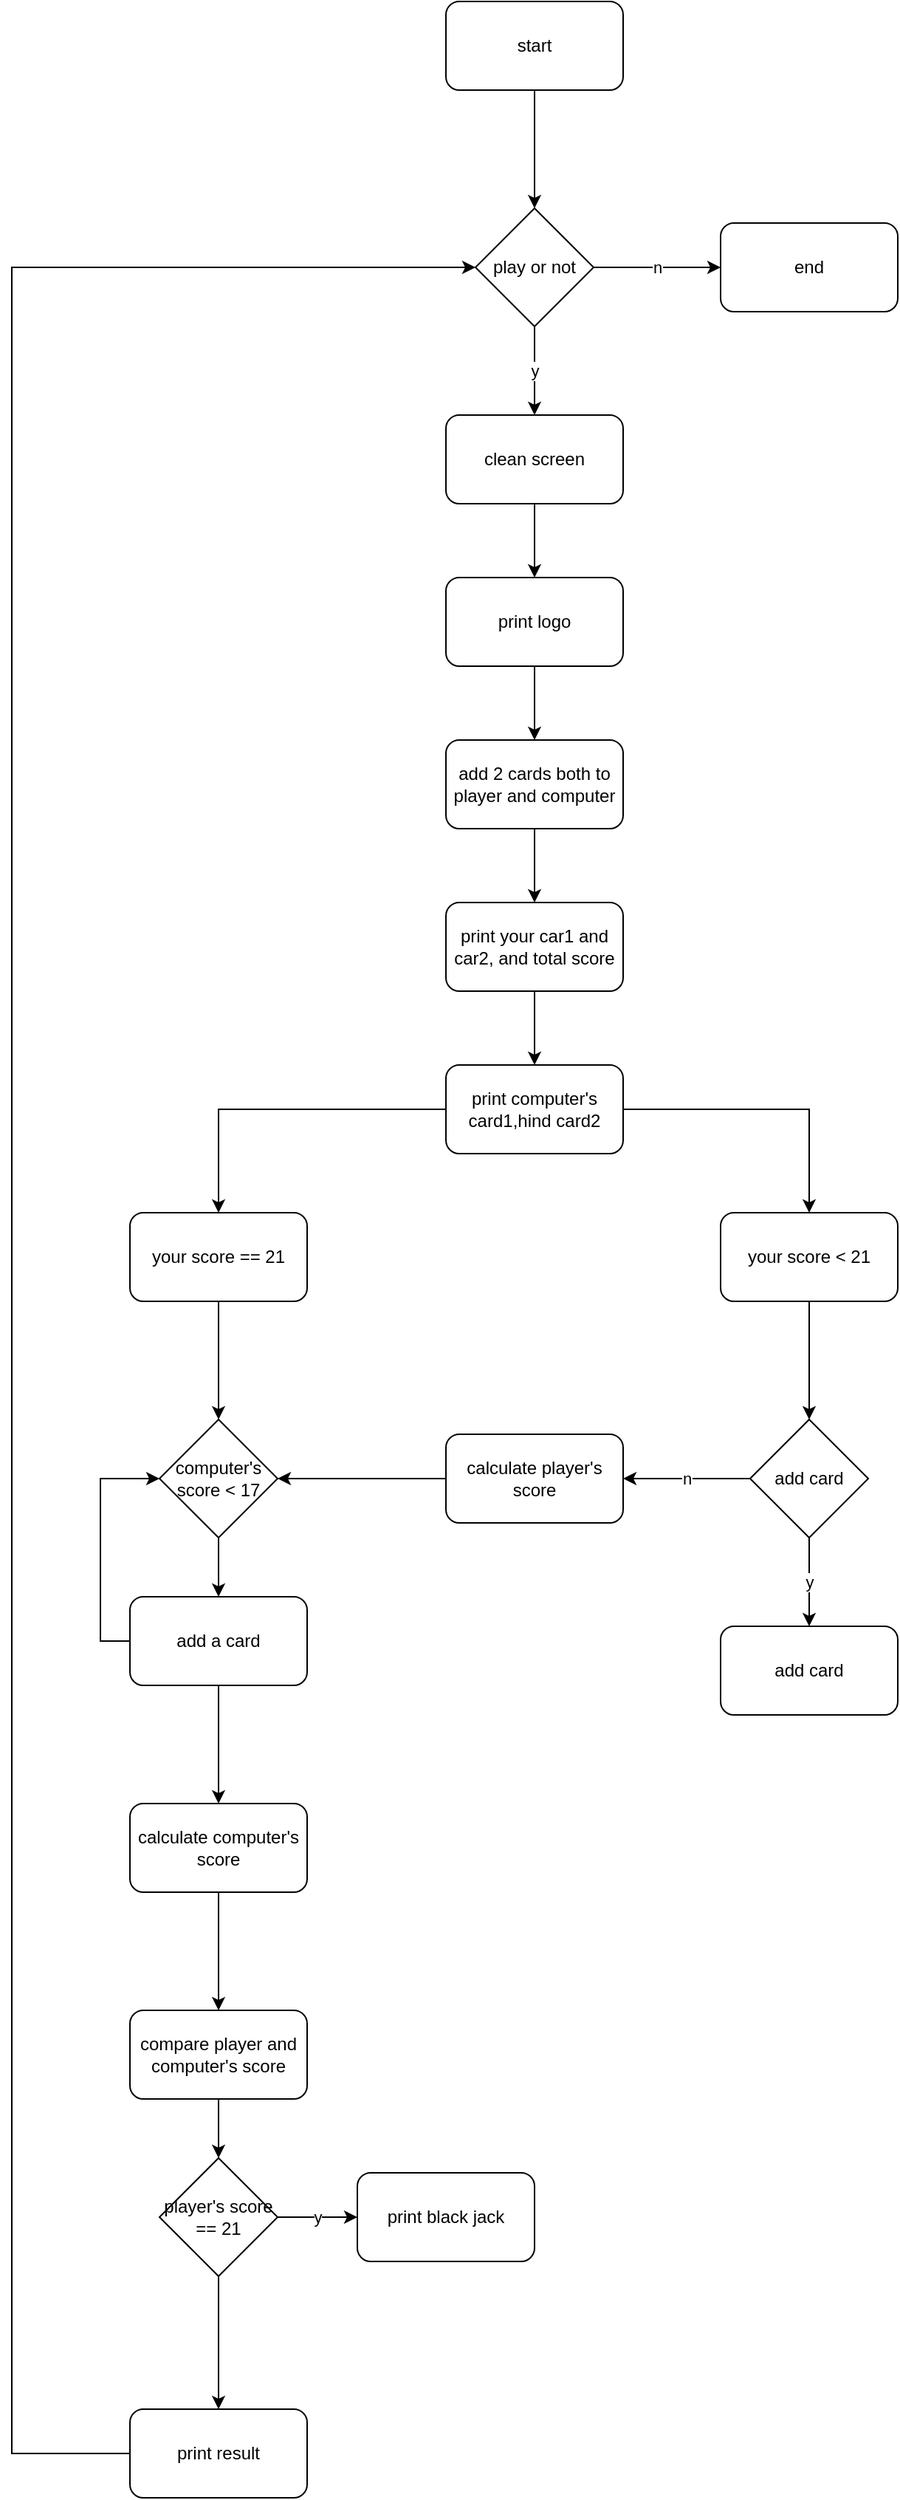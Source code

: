 <mxfile version="15.9.4" type="github">
  <diagram id="a8oWoHeUT2Bni0L-COV-" name="Page-1">
    <mxGraphModel dx="1662" dy="1931" grid="1" gridSize="10" guides="1" tooltips="1" connect="1" arrows="1" fold="1" page="1" pageScale="1" pageWidth="827" pageHeight="1169" math="0" shadow="0">
      <root>
        <mxCell id="0" />
        <mxCell id="1" parent="0" />
        <mxCell id="cRxy442TNQV_FxtYdbgl-3" value="" style="edgeStyle=orthogonalEdgeStyle;rounded=0;orthogonalLoop=1;jettySize=auto;html=1;" edge="1" parent="1" source="cRxy442TNQV_FxtYdbgl-1">
          <mxGeometry relative="1" as="geometry">
            <mxPoint x="414" y="30" as="targetPoint" />
          </mxGeometry>
        </mxCell>
        <mxCell id="cRxy442TNQV_FxtYdbgl-1" value="start" style="rounded=1;whiteSpace=wrap;html=1;" vertex="1" parent="1">
          <mxGeometry x="354" y="-110" width="120" height="60" as="geometry" />
        </mxCell>
        <mxCell id="cRxy442TNQV_FxtYdbgl-10" value="n" style="edgeStyle=orthogonalEdgeStyle;rounded=0;orthogonalLoop=1;jettySize=auto;html=1;" edge="1" parent="1" source="cRxy442TNQV_FxtYdbgl-6" target="cRxy442TNQV_FxtYdbgl-9">
          <mxGeometry relative="1" as="geometry" />
        </mxCell>
        <mxCell id="cRxy442TNQV_FxtYdbgl-103" value="y" style="edgeStyle=orthogonalEdgeStyle;rounded=0;orthogonalLoop=1;jettySize=auto;html=1;" edge="1" parent="1" source="cRxy442TNQV_FxtYdbgl-6" target="cRxy442TNQV_FxtYdbgl-102">
          <mxGeometry relative="1" as="geometry" />
        </mxCell>
        <mxCell id="cRxy442TNQV_FxtYdbgl-6" value="play or not" style="rhombus;whiteSpace=wrap;html=1;" vertex="1" parent="1">
          <mxGeometry x="374" y="30" width="80" height="80" as="geometry" />
        </mxCell>
        <mxCell id="cRxy442TNQV_FxtYdbgl-9" value="end" style="rounded=1;whiteSpace=wrap;html=1;" vertex="1" parent="1">
          <mxGeometry x="540" y="40" width="120" height="60" as="geometry" />
        </mxCell>
        <mxCell id="cRxy442TNQV_FxtYdbgl-28" style="edgeStyle=orthogonalEdgeStyle;rounded=0;orthogonalLoop=1;jettySize=auto;html=1;entryX=0.5;entryY=0;entryDx=0;entryDy=0;" edge="1" parent="1" source="cRxy442TNQV_FxtYdbgl-11" target="cRxy442TNQV_FxtYdbgl-27">
          <mxGeometry relative="1" as="geometry" />
        </mxCell>
        <mxCell id="cRxy442TNQV_FxtYdbgl-11" value="print logo" style="rounded=1;whiteSpace=wrap;html=1;" vertex="1" parent="1">
          <mxGeometry x="354" y="280" width="120" height="60" as="geometry" />
        </mxCell>
        <mxCell id="cRxy442TNQV_FxtYdbgl-16" value="" style="edgeStyle=orthogonalEdgeStyle;rounded=0;orthogonalLoop=1;jettySize=auto;html=1;" edge="1" parent="1" source="cRxy442TNQV_FxtYdbgl-13" target="cRxy442TNQV_FxtYdbgl-15">
          <mxGeometry relative="1" as="geometry" />
        </mxCell>
        <mxCell id="cRxy442TNQV_FxtYdbgl-13" value="print your car1 and&lt;br&gt;car2, and total score" style="whiteSpace=wrap;html=1;rounded=1;" vertex="1" parent="1">
          <mxGeometry x="354" y="500" width="120" height="60" as="geometry" />
        </mxCell>
        <mxCell id="cRxy442TNQV_FxtYdbgl-66" value="" style="edgeStyle=orthogonalEdgeStyle;rounded=0;orthogonalLoop=1;jettySize=auto;html=1;" edge="1" parent="1" source="cRxy442TNQV_FxtYdbgl-15" target="cRxy442TNQV_FxtYdbgl-65">
          <mxGeometry relative="1" as="geometry" />
        </mxCell>
        <mxCell id="cRxy442TNQV_FxtYdbgl-68" style="edgeStyle=orthogonalEdgeStyle;rounded=0;orthogonalLoop=1;jettySize=auto;html=1;" edge="1" parent="1" source="cRxy442TNQV_FxtYdbgl-15" target="cRxy442TNQV_FxtYdbgl-67">
          <mxGeometry relative="1" as="geometry" />
        </mxCell>
        <mxCell id="cRxy442TNQV_FxtYdbgl-15" value="print computer&#39;s card1,hind card2" style="whiteSpace=wrap;html=1;rounded=1;" vertex="1" parent="1">
          <mxGeometry x="354" y="610" width="120" height="60" as="geometry" />
        </mxCell>
        <mxCell id="cRxy442TNQV_FxtYdbgl-29" style="edgeStyle=orthogonalEdgeStyle;rounded=0;orthogonalLoop=1;jettySize=auto;html=1;" edge="1" parent="1" source="cRxy442TNQV_FxtYdbgl-27" target="cRxy442TNQV_FxtYdbgl-13">
          <mxGeometry relative="1" as="geometry" />
        </mxCell>
        <mxCell id="cRxy442TNQV_FxtYdbgl-27" value="add 2 cards both to player and computer&lt;br&gt;" style="rounded=1;whiteSpace=wrap;html=1;" vertex="1" parent="1">
          <mxGeometry x="354" y="390" width="120" height="60" as="geometry" />
        </mxCell>
        <mxCell id="cRxy442TNQV_FxtYdbgl-71" value="" style="edgeStyle=orthogonalEdgeStyle;rounded=0;orthogonalLoop=1;jettySize=auto;html=1;" edge="1" parent="1" source="cRxy442TNQV_FxtYdbgl-65">
          <mxGeometry relative="1" as="geometry">
            <mxPoint x="200" y="850" as="targetPoint" />
          </mxGeometry>
        </mxCell>
        <mxCell id="cRxy442TNQV_FxtYdbgl-65" value="your score == 21" style="whiteSpace=wrap;html=1;rounded=1;" vertex="1" parent="1">
          <mxGeometry x="140" y="710" width="120" height="60" as="geometry" />
        </mxCell>
        <mxCell id="cRxy442TNQV_FxtYdbgl-106" value="" style="edgeStyle=orthogonalEdgeStyle;rounded=0;orthogonalLoop=1;jettySize=auto;html=1;" edge="1" parent="1" source="cRxy442TNQV_FxtYdbgl-67">
          <mxGeometry relative="1" as="geometry">
            <mxPoint x="600" y="850" as="targetPoint" />
          </mxGeometry>
        </mxCell>
        <mxCell id="cRxy442TNQV_FxtYdbgl-67" value="your score &amp;lt; 21" style="rounded=1;whiteSpace=wrap;html=1;" vertex="1" parent="1">
          <mxGeometry x="540" y="710" width="120" height="60" as="geometry" />
        </mxCell>
        <mxCell id="cRxy442TNQV_FxtYdbgl-77" value="" style="edgeStyle=orthogonalEdgeStyle;rounded=0;orthogonalLoop=1;jettySize=auto;html=1;" edge="1" parent="1" source="cRxy442TNQV_FxtYdbgl-75" target="cRxy442TNQV_FxtYdbgl-76">
          <mxGeometry relative="1" as="geometry" />
        </mxCell>
        <mxCell id="cRxy442TNQV_FxtYdbgl-75" value="computer&#39;s score &amp;lt; 17" style="rhombus;whiteSpace=wrap;html=1;" vertex="1" parent="1">
          <mxGeometry x="160" y="850" width="80" height="80" as="geometry" />
        </mxCell>
        <mxCell id="cRxy442TNQV_FxtYdbgl-79" style="edgeStyle=orthogonalEdgeStyle;rounded=0;orthogonalLoop=1;jettySize=auto;html=1;exitX=0;exitY=0.5;exitDx=0;exitDy=0;entryX=0;entryY=0.5;entryDx=0;entryDy=0;" edge="1" parent="1" source="cRxy442TNQV_FxtYdbgl-76" target="cRxy442TNQV_FxtYdbgl-75">
          <mxGeometry relative="1" as="geometry" />
        </mxCell>
        <mxCell id="cRxy442TNQV_FxtYdbgl-81" value="" style="edgeStyle=orthogonalEdgeStyle;rounded=0;orthogonalLoop=1;jettySize=auto;html=1;" edge="1" parent="1" source="cRxy442TNQV_FxtYdbgl-76" target="cRxy442TNQV_FxtYdbgl-80">
          <mxGeometry relative="1" as="geometry" />
        </mxCell>
        <mxCell id="cRxy442TNQV_FxtYdbgl-76" value="add a card" style="rounded=1;whiteSpace=wrap;html=1;" vertex="1" parent="1">
          <mxGeometry x="140" y="970" width="120" height="60" as="geometry" />
        </mxCell>
        <mxCell id="cRxy442TNQV_FxtYdbgl-83" value="" style="edgeStyle=orthogonalEdgeStyle;rounded=0;orthogonalLoop=1;jettySize=auto;html=1;" edge="1" parent="1" source="cRxy442TNQV_FxtYdbgl-80" target="cRxy442TNQV_FxtYdbgl-82">
          <mxGeometry relative="1" as="geometry" />
        </mxCell>
        <mxCell id="cRxy442TNQV_FxtYdbgl-80" value="calculate computer&#39;s score" style="rounded=1;whiteSpace=wrap;html=1;" vertex="1" parent="1">
          <mxGeometry x="140" y="1110" width="120" height="60" as="geometry" />
        </mxCell>
        <mxCell id="cRxy442TNQV_FxtYdbgl-119" value="" style="edgeStyle=orthogonalEdgeStyle;rounded=0;orthogonalLoop=1;jettySize=auto;html=1;" edge="1" parent="1" source="cRxy442TNQV_FxtYdbgl-82" target="cRxy442TNQV_FxtYdbgl-118">
          <mxGeometry relative="1" as="geometry" />
        </mxCell>
        <mxCell id="cRxy442TNQV_FxtYdbgl-82" value="compare player and computer&#39;s score" style="whiteSpace=wrap;html=1;rounded=1;" vertex="1" parent="1">
          <mxGeometry x="140" y="1250" width="120" height="60" as="geometry" />
        </mxCell>
        <mxCell id="cRxy442TNQV_FxtYdbgl-104" value="" style="edgeStyle=orthogonalEdgeStyle;rounded=0;orthogonalLoop=1;jettySize=auto;html=1;" edge="1" parent="1" source="cRxy442TNQV_FxtYdbgl-102" target="cRxy442TNQV_FxtYdbgl-11">
          <mxGeometry relative="1" as="geometry" />
        </mxCell>
        <mxCell id="cRxy442TNQV_FxtYdbgl-102" value="clean screen" style="rounded=1;whiteSpace=wrap;html=1;" vertex="1" parent="1">
          <mxGeometry x="354" y="170" width="120" height="60" as="geometry" />
        </mxCell>
        <mxCell id="cRxy442TNQV_FxtYdbgl-110" value="n" style="edgeStyle=orthogonalEdgeStyle;rounded=0;orthogonalLoop=1;jettySize=auto;html=1;" edge="1" parent="1" source="cRxy442TNQV_FxtYdbgl-108" target="cRxy442TNQV_FxtYdbgl-109">
          <mxGeometry relative="1" as="geometry" />
        </mxCell>
        <mxCell id="cRxy442TNQV_FxtYdbgl-126" value="y" style="edgeStyle=orthogonalEdgeStyle;rounded=0;orthogonalLoop=1;jettySize=auto;html=1;" edge="1" parent="1" source="cRxy442TNQV_FxtYdbgl-108" target="cRxy442TNQV_FxtYdbgl-125">
          <mxGeometry relative="1" as="geometry" />
        </mxCell>
        <mxCell id="cRxy442TNQV_FxtYdbgl-108" value="add card" style="rhombus;whiteSpace=wrap;html=1;" vertex="1" parent="1">
          <mxGeometry x="560" y="850" width="80" height="80" as="geometry" />
        </mxCell>
        <mxCell id="cRxy442TNQV_FxtYdbgl-111" style="edgeStyle=orthogonalEdgeStyle;rounded=0;orthogonalLoop=1;jettySize=auto;html=1;entryX=1;entryY=0.5;entryDx=0;entryDy=0;" edge="1" parent="1" source="cRxy442TNQV_FxtYdbgl-109" target="cRxy442TNQV_FxtYdbgl-75">
          <mxGeometry relative="1" as="geometry" />
        </mxCell>
        <mxCell id="cRxy442TNQV_FxtYdbgl-109" value="calculate player&#39;s&lt;br&gt;score" style="rounded=1;whiteSpace=wrap;html=1;" vertex="1" parent="1">
          <mxGeometry x="354" y="860" width="120" height="60" as="geometry" />
        </mxCell>
        <mxCell id="cRxy442TNQV_FxtYdbgl-121" value="y" style="edgeStyle=orthogonalEdgeStyle;rounded=0;orthogonalLoop=1;jettySize=auto;html=1;" edge="1" parent="1" source="cRxy442TNQV_FxtYdbgl-118" target="cRxy442TNQV_FxtYdbgl-120">
          <mxGeometry relative="1" as="geometry" />
        </mxCell>
        <mxCell id="cRxy442TNQV_FxtYdbgl-123" value="" style="edgeStyle=orthogonalEdgeStyle;rounded=0;orthogonalLoop=1;jettySize=auto;html=1;" edge="1" parent="1" source="cRxy442TNQV_FxtYdbgl-118" target="cRxy442TNQV_FxtYdbgl-122">
          <mxGeometry relative="1" as="geometry" />
        </mxCell>
        <mxCell id="cRxy442TNQV_FxtYdbgl-118" value="player&#39;s score == 21" style="rhombus;whiteSpace=wrap;html=1;" vertex="1" parent="1">
          <mxGeometry x="160" y="1350" width="80" height="80" as="geometry" />
        </mxCell>
        <mxCell id="cRxy442TNQV_FxtYdbgl-120" value="print black jack" style="rounded=1;whiteSpace=wrap;html=1;" vertex="1" parent="1">
          <mxGeometry x="294" y="1360" width="120" height="60" as="geometry" />
        </mxCell>
        <mxCell id="cRxy442TNQV_FxtYdbgl-124" style="edgeStyle=orthogonalEdgeStyle;rounded=0;orthogonalLoop=1;jettySize=auto;html=1;entryX=0;entryY=0.5;entryDx=0;entryDy=0;" edge="1" parent="1" source="cRxy442TNQV_FxtYdbgl-122" target="cRxy442TNQV_FxtYdbgl-6">
          <mxGeometry relative="1" as="geometry">
            <Array as="points">
              <mxPoint x="60" y="1550" />
              <mxPoint x="60" y="70" />
            </Array>
          </mxGeometry>
        </mxCell>
        <mxCell id="cRxy442TNQV_FxtYdbgl-122" value="print result" style="rounded=1;whiteSpace=wrap;html=1;" vertex="1" parent="1">
          <mxGeometry x="140" y="1520" width="120" height="60" as="geometry" />
        </mxCell>
        <mxCell id="cRxy442TNQV_FxtYdbgl-125" value="add card" style="rounded=1;whiteSpace=wrap;html=1;" vertex="1" parent="1">
          <mxGeometry x="540" y="990" width="120" height="60" as="geometry" />
        </mxCell>
      </root>
    </mxGraphModel>
  </diagram>
</mxfile>
